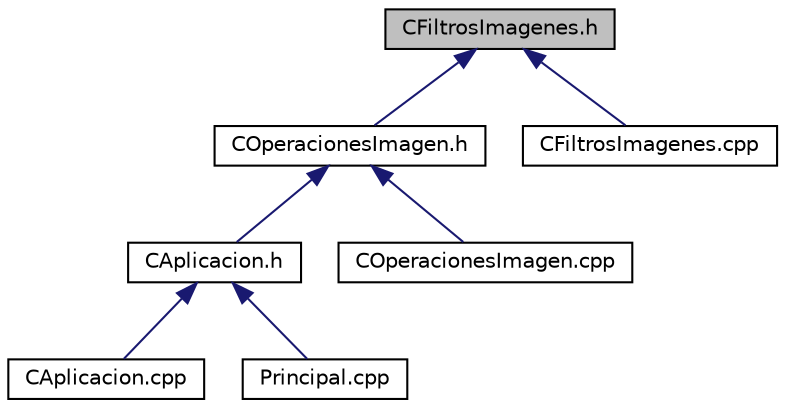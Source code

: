 digraph "CFiltrosImagenes.h"
{
  edge [fontname="Helvetica",fontsize="10",labelfontname="Helvetica",labelfontsize="10"];
  node [fontname="Helvetica",fontsize="10",shape=record];
  Node1 [label="CFiltrosImagenes.h",height=0.2,width=0.4,color="black", fillcolor="grey75", style="filled", fontcolor="black"];
  Node1 -> Node2 [dir="back",color="midnightblue",fontsize="10",style="solid"];
  Node2 [label="COperacionesImagen.h",height=0.2,width=0.4,color="black", fillcolor="white", style="filled",URL="$COperacionesImagen_8h.html"];
  Node2 -> Node3 [dir="back",color="midnightblue",fontsize="10",style="solid"];
  Node3 [label="CAplicacion.h",height=0.2,width=0.4,color="black", fillcolor="white", style="filled",URL="$CAplicacion_8h.html"];
  Node3 -> Node4 [dir="back",color="midnightblue",fontsize="10",style="solid"];
  Node4 [label="CAplicacion.cpp",height=0.2,width=0.4,color="black", fillcolor="white", style="filled",URL="$CAplicacion_8cpp.html"];
  Node3 -> Node5 [dir="back",color="midnightblue",fontsize="10",style="solid"];
  Node5 [label="Principal.cpp",height=0.2,width=0.4,color="black", fillcolor="white", style="filled",URL="$Principal_8cpp.html"];
  Node2 -> Node6 [dir="back",color="midnightblue",fontsize="10",style="solid"];
  Node6 [label="COperacionesImagen.cpp",height=0.2,width=0.4,color="black", fillcolor="white", style="filled",URL="$COperacionesImagen_8cpp.html"];
  Node1 -> Node7 [dir="back",color="midnightblue",fontsize="10",style="solid"];
  Node7 [label="CFiltrosImagenes.cpp",height=0.2,width=0.4,color="black", fillcolor="white", style="filled",URL="$CFiltrosImagenes_8cpp.html"];
}
